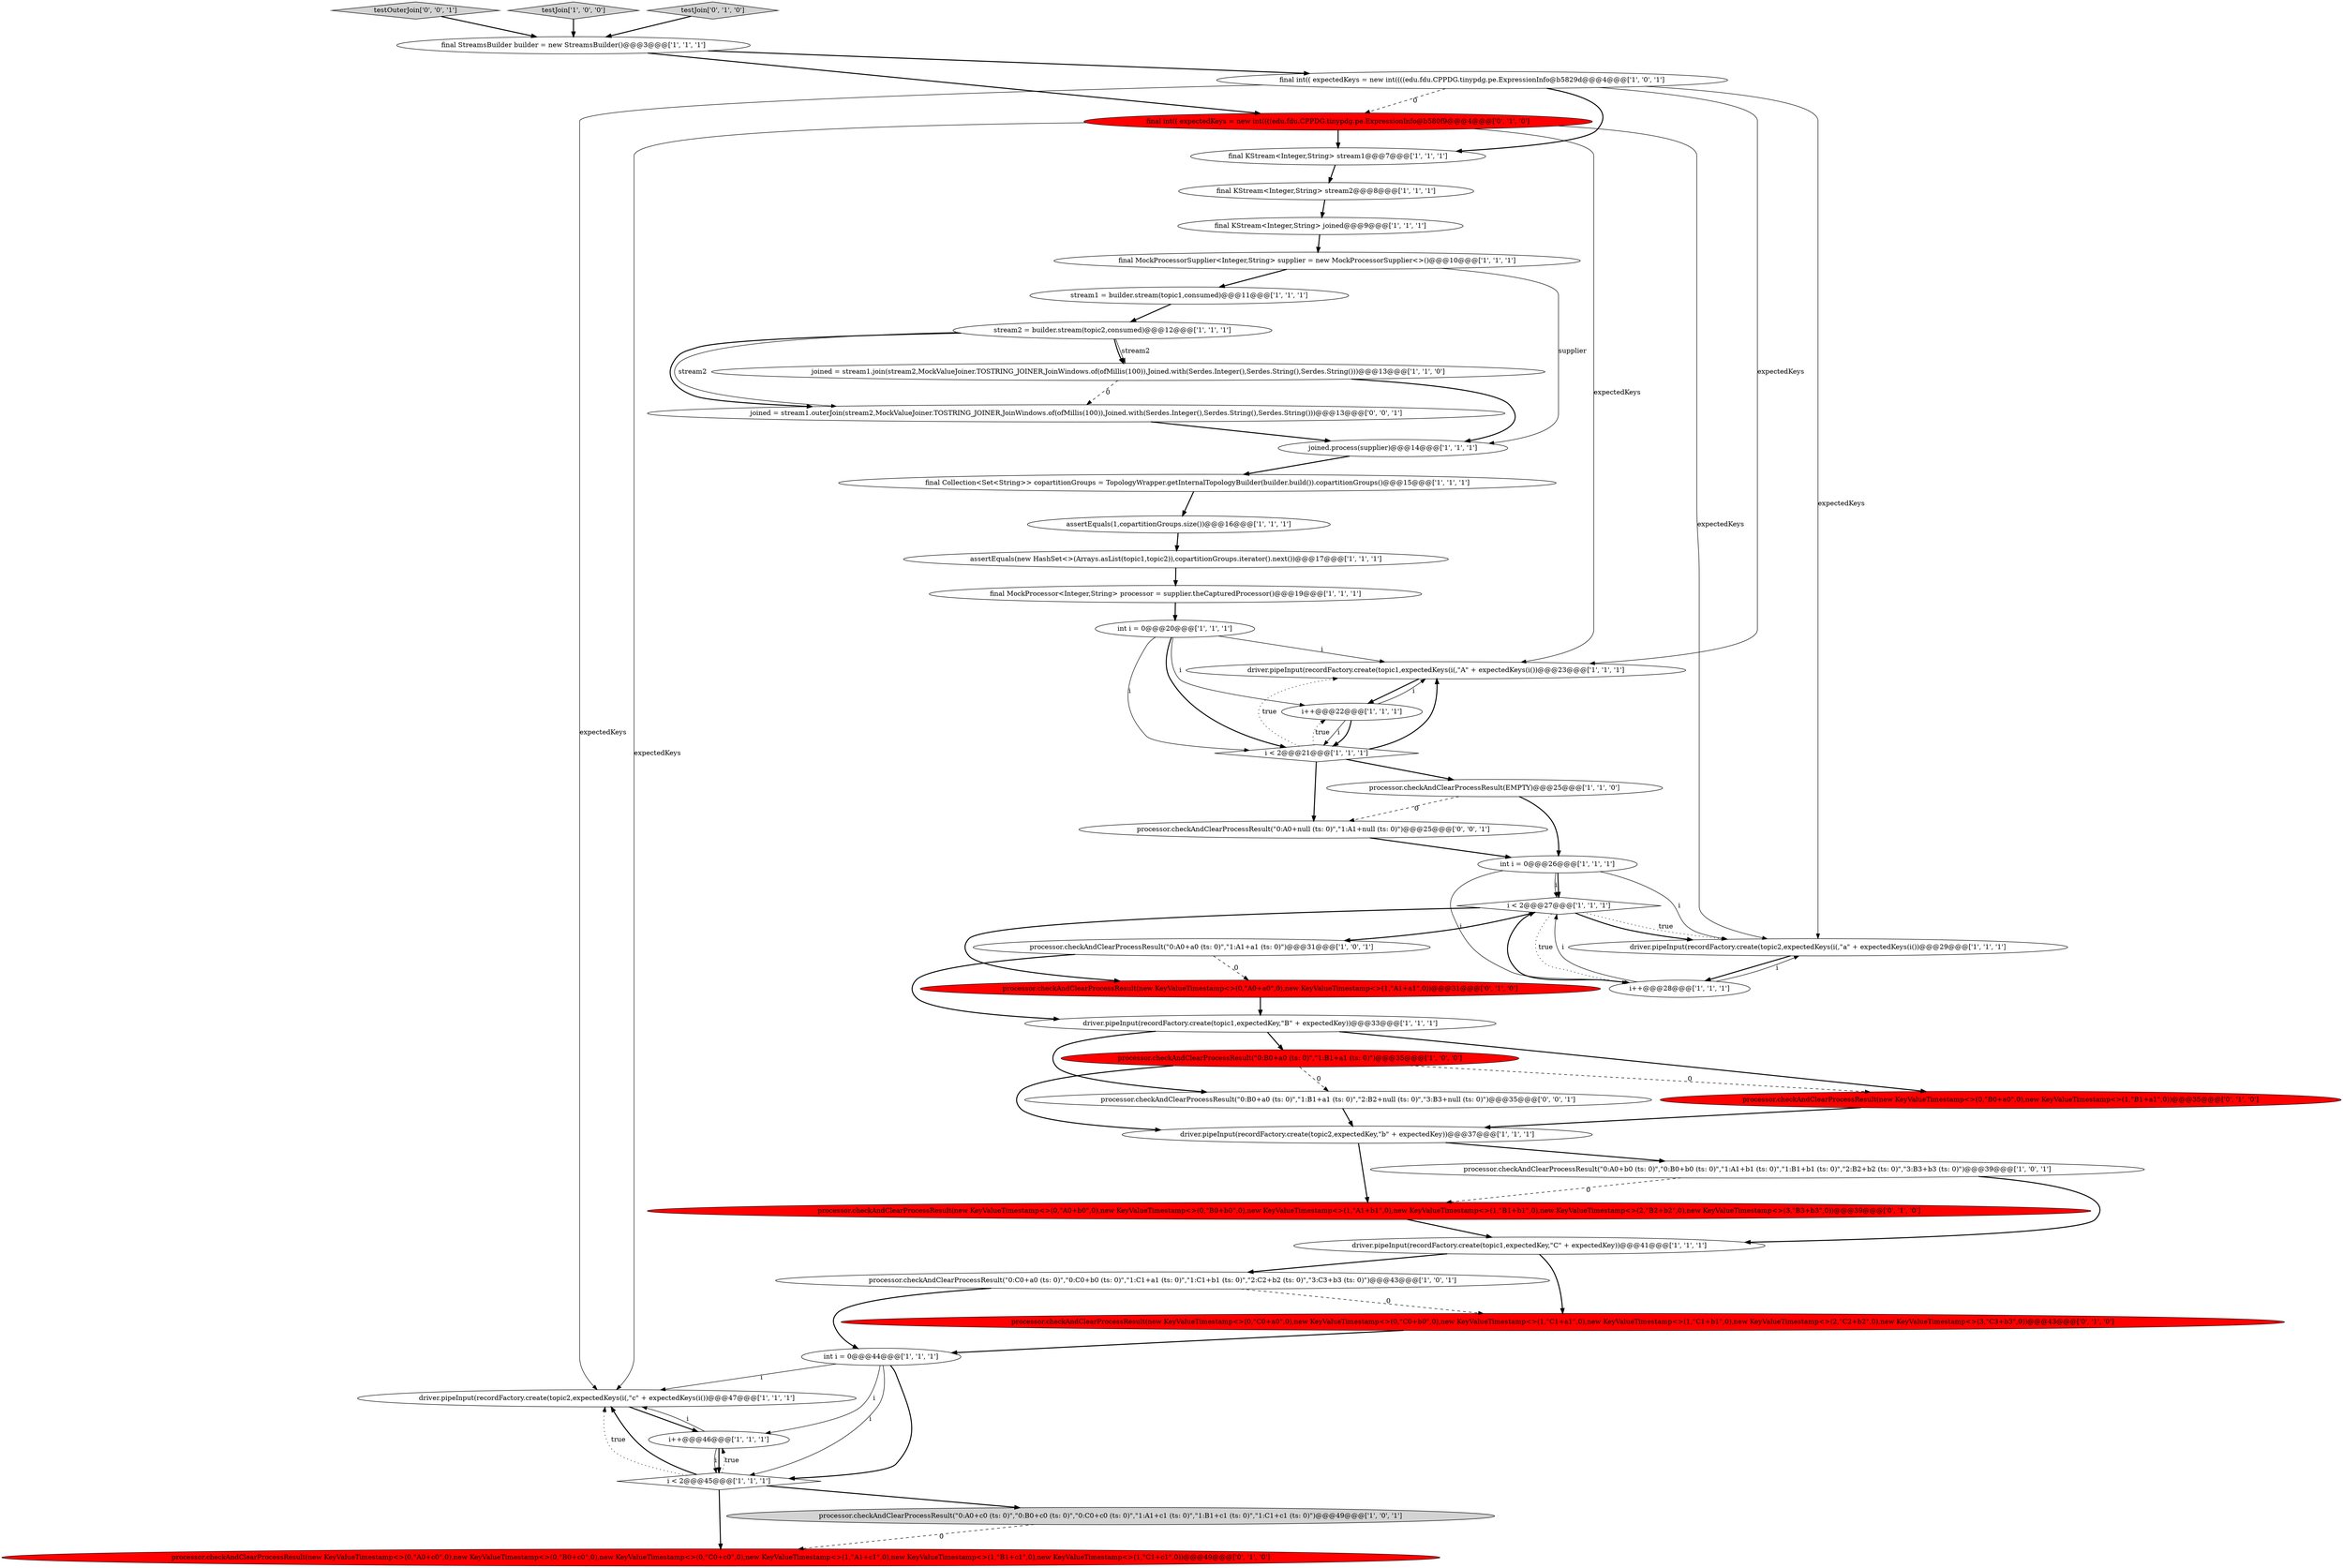 digraph {
31 [style = filled, label = "final Collection<Set<String>> copartitionGroups = TopologyWrapper.getInternalTopologyBuilder(builder.build()).copartitionGroups()@@@15@@@['1', '1', '1']", fillcolor = white, shape = ellipse image = "AAA0AAABBB1BBB"];
12 [style = filled, label = "final MockProcessorSupplier<Integer,String> supplier = new MockProcessorSupplier<>()@@@10@@@['1', '1', '1']", fillcolor = white, shape = ellipse image = "AAA0AAABBB1BBB"];
35 [style = filled, label = "final KStream<Integer,String> stream2@@@8@@@['1', '1', '1']", fillcolor = white, shape = ellipse image = "AAA0AAABBB1BBB"];
15 [style = filled, label = "driver.pipeInput(recordFactory.create(topic1,expectedKeys(i(,\"A\" + expectedKeys(i())@@@23@@@['1', '1', '1']", fillcolor = white, shape = ellipse image = "AAA0AAABBB1BBB"];
40 [style = filled, label = "processor.checkAndClearProcessResult(new KeyValueTimestamp<>(0,\"B0+a0\",0),new KeyValueTimestamp<>(1,\"B1+a1\",0))@@@35@@@['0', '1', '0']", fillcolor = red, shape = ellipse image = "AAA1AAABBB2BBB"];
19 [style = filled, label = "driver.pipeInput(recordFactory.create(topic2,expectedKeys(i(,\"c\" + expectedKeys(i())@@@47@@@['1', '1', '1']", fillcolor = white, shape = ellipse image = "AAA0AAABBB1BBB"];
5 [style = filled, label = "i < 2@@@21@@@['1', '1', '1']", fillcolor = white, shape = diamond image = "AAA0AAABBB1BBB"];
26 [style = filled, label = "processor.checkAndClearProcessResult(\"0:C0+a0 (ts: 0)\",\"0:C0+b0 (ts: 0)\",\"1:C1+a1 (ts: 0)\",\"1:C1+b1 (ts: 0)\",\"2:C2+b2 (ts: 0)\",\"3:C3+b3 (ts: 0)\")@@@43@@@['1', '0', '1']", fillcolor = white, shape = ellipse image = "AAA0AAABBB1BBB"];
25 [style = filled, label = "processor.checkAndClearProcessResult(\"0:B0+a0 (ts: 0)\",\"1:B1+a1 (ts: 0)\")@@@35@@@['1', '0', '0']", fillcolor = red, shape = ellipse image = "AAA1AAABBB1BBB"];
46 [style = filled, label = "testOuterJoin['0', '0', '1']", fillcolor = lightgray, shape = diamond image = "AAA0AAABBB3BBB"];
2 [style = filled, label = "final MockProcessor<Integer,String> processor = supplier.theCapturedProcessor()@@@19@@@['1', '1', '1']", fillcolor = white, shape = ellipse image = "AAA0AAABBB1BBB"];
33 [style = filled, label = "driver.pipeInput(recordFactory.create(topic2,expectedKey,\"b\" + expectedKey))@@@37@@@['1', '1', '1']", fillcolor = white, shape = ellipse image = "AAA0AAABBB1BBB"];
43 [style = filled, label = "processor.checkAndClearProcessResult(\"0:B0+a0 (ts: 0)\",\"1:B1+a1 (ts: 0)\",\"2:B2+null (ts: 0)\",\"3:B3+null (ts: 0)\")@@@35@@@['0', '0', '1']", fillcolor = white, shape = ellipse image = "AAA0AAABBB3BBB"];
28 [style = filled, label = "processor.checkAndClearProcessResult(\"0:A0+a0 (ts: 0)\",\"1:A1+a1 (ts: 0)\")@@@31@@@['1', '0', '1']", fillcolor = white, shape = ellipse image = "AAA0AAABBB1BBB"];
39 [style = filled, label = "processor.checkAndClearProcessResult(new KeyValueTimestamp<>(0,\"A0+c0\",0),new KeyValueTimestamp<>(0,\"B0+c0\",0),new KeyValueTimestamp<>(0,\"C0+c0\",0),new KeyValueTimestamp<>(1,\"A1+c1\",0),new KeyValueTimestamp<>(1,\"B1+c1\",0),new KeyValueTimestamp<>(1,\"C1+c1\",0))@@@49@@@['0', '1', '0']", fillcolor = red, shape = ellipse image = "AAA1AAABBB2BBB"];
9 [style = filled, label = "testJoin['1', '0', '0']", fillcolor = lightgray, shape = diamond image = "AAA0AAABBB1BBB"];
10 [style = filled, label = "i < 2@@@45@@@['1', '1', '1']", fillcolor = white, shape = diamond image = "AAA0AAABBB1BBB"];
18 [style = filled, label = "assertEquals(new HashSet<>(Arrays.asList(topic1,topic2)),copartitionGroups.iterator().next())@@@17@@@['1', '1', '1']", fillcolor = white, shape = ellipse image = "AAA0AAABBB1BBB"];
29 [style = filled, label = "i++@@@22@@@['1', '1', '1']", fillcolor = white, shape = ellipse image = "AAA0AAABBB1BBB"];
38 [style = filled, label = "processor.checkAndClearProcessResult(new KeyValueTimestamp<>(0,\"A0+b0\",0),new KeyValueTimestamp<>(0,\"B0+b0\",0),new KeyValueTimestamp<>(1,\"A1+b1\",0),new KeyValueTimestamp<>(1,\"B1+b1\",0),new KeyValueTimestamp<>(2,\"B2+b2\",0),new KeyValueTimestamp<>(3,\"B3+b3\",0))@@@39@@@['0', '1', '0']", fillcolor = red, shape = ellipse image = "AAA1AAABBB2BBB"];
44 [style = filled, label = "processor.checkAndClearProcessResult(\"0:A0+null (ts: 0)\",\"1:A1+null (ts: 0)\")@@@25@@@['0', '0', '1']", fillcolor = white, shape = ellipse image = "AAA0AAABBB3BBB"];
4 [style = filled, label = "processor.checkAndClearProcessResult(\"0:A0+b0 (ts: 0)\",\"0:B0+b0 (ts: 0)\",\"1:A1+b1 (ts: 0)\",\"1:B1+b1 (ts: 0)\",\"2:B2+b2 (ts: 0)\",\"3:B3+b3 (ts: 0)\")@@@39@@@['1', '0', '1']", fillcolor = white, shape = ellipse image = "AAA0AAABBB1BBB"];
45 [style = filled, label = "joined = stream1.outerJoin(stream2,MockValueJoiner.TOSTRING_JOINER,JoinWindows.of(ofMillis(100)),Joined.with(Serdes.Integer(),Serdes.String(),Serdes.String()))@@@13@@@['0', '0', '1']", fillcolor = white, shape = ellipse image = "AAA0AAABBB3BBB"];
37 [style = filled, label = "testJoin['0', '1', '0']", fillcolor = lightgray, shape = diamond image = "AAA0AAABBB2BBB"];
11 [style = filled, label = "processor.checkAndClearProcessResult(\"0:A0+c0 (ts: 0)\",\"0:B0+c0 (ts: 0)\",\"0:C0+c0 (ts: 0)\",\"1:A1+c1 (ts: 0)\",\"1:B1+c1 (ts: 0)\",\"1:C1+c1 (ts: 0)\")@@@49@@@['1', '0', '1']", fillcolor = lightgray, shape = ellipse image = "AAA0AAABBB1BBB"];
36 [style = filled, label = "final int(( expectedKeys = new int((((edu.fdu.CPPDG.tinypdg.pe.ExpressionInfo@b580f9@@@4@@@['0', '1', '0']", fillcolor = red, shape = ellipse image = "AAA1AAABBB2BBB"];
7 [style = filled, label = "driver.pipeInput(recordFactory.create(topic1,expectedKey,\"B\" + expectedKey))@@@33@@@['1', '1', '1']", fillcolor = white, shape = ellipse image = "AAA0AAABBB1BBB"];
21 [style = filled, label = "int i = 0@@@44@@@['1', '1', '1']", fillcolor = white, shape = ellipse image = "AAA0AAABBB1BBB"];
24 [style = filled, label = "final KStream<Integer,String> joined@@@9@@@['1', '1', '1']", fillcolor = white, shape = ellipse image = "AAA0AAABBB1BBB"];
6 [style = filled, label = "int i = 0@@@20@@@['1', '1', '1']", fillcolor = white, shape = ellipse image = "AAA0AAABBB1BBB"];
20 [style = filled, label = "assertEquals(1,copartitionGroups.size())@@@16@@@['1', '1', '1']", fillcolor = white, shape = ellipse image = "AAA0AAABBB1BBB"];
42 [style = filled, label = "processor.checkAndClearProcessResult(new KeyValueTimestamp<>(0,\"A0+a0\",0),new KeyValueTimestamp<>(1,\"A1+a1\",0))@@@31@@@['0', '1', '0']", fillcolor = red, shape = ellipse image = "AAA1AAABBB2BBB"];
32 [style = filled, label = "int i = 0@@@26@@@['1', '1', '1']", fillcolor = white, shape = ellipse image = "AAA0AAABBB1BBB"];
34 [style = filled, label = "i++@@@46@@@['1', '1', '1']", fillcolor = white, shape = ellipse image = "AAA0AAABBB1BBB"];
30 [style = filled, label = "i < 2@@@27@@@['1', '1', '1']", fillcolor = white, shape = diamond image = "AAA0AAABBB1BBB"];
13 [style = filled, label = "driver.pipeInput(recordFactory.create(topic2,expectedKeys(i(,\"a\" + expectedKeys(i())@@@29@@@['1', '1', '1']", fillcolor = white, shape = ellipse image = "AAA0AAABBB1BBB"];
16 [style = filled, label = "processor.checkAndClearProcessResult(EMPTY)@@@25@@@['1', '1', '0']", fillcolor = white, shape = ellipse image = "AAA0AAABBB1BBB"];
27 [style = filled, label = "stream1 = builder.stream(topic1,consumed)@@@11@@@['1', '1', '1']", fillcolor = white, shape = ellipse image = "AAA0AAABBB1BBB"];
14 [style = filled, label = "i++@@@28@@@['1', '1', '1']", fillcolor = white, shape = ellipse image = "AAA0AAABBB1BBB"];
17 [style = filled, label = "final int(( expectedKeys = new int((((edu.fdu.CPPDG.tinypdg.pe.ExpressionInfo@b5829d@@@4@@@['1', '0', '1']", fillcolor = white, shape = ellipse image = "AAA0AAABBB1BBB"];
1 [style = filled, label = "joined = stream1.join(stream2,MockValueJoiner.TOSTRING_JOINER,JoinWindows.of(ofMillis(100)),Joined.with(Serdes.Integer(),Serdes.String(),Serdes.String()))@@@13@@@['1', '1', '0']", fillcolor = white, shape = ellipse image = "AAA0AAABBB1BBB"];
0 [style = filled, label = "final KStream<Integer,String> stream1@@@7@@@['1', '1', '1']", fillcolor = white, shape = ellipse image = "AAA0AAABBB1BBB"];
8 [style = filled, label = "driver.pipeInput(recordFactory.create(topic1,expectedKey,\"C\" + expectedKey))@@@41@@@['1', '1', '1']", fillcolor = white, shape = ellipse image = "AAA0AAABBB1BBB"];
22 [style = filled, label = "joined.process(supplier)@@@14@@@['1', '1', '1']", fillcolor = white, shape = ellipse image = "AAA0AAABBB1BBB"];
23 [style = filled, label = "final StreamsBuilder builder = new StreamsBuilder()@@@3@@@['1', '1', '1']", fillcolor = white, shape = ellipse image = "AAA0AAABBB1BBB"];
41 [style = filled, label = "processor.checkAndClearProcessResult(new KeyValueTimestamp<>(0,\"C0+a0\",0),new KeyValueTimestamp<>(0,\"C0+b0\",0),new KeyValueTimestamp<>(1,\"C1+a1\",0),new KeyValueTimestamp<>(1,\"C1+b1\",0),new KeyValueTimestamp<>(2,\"C2+b2\",0),new KeyValueTimestamp<>(3,\"C3+b3\",0))@@@43@@@['0', '1', '0']", fillcolor = red, shape = ellipse image = "AAA1AAABBB2BBB"];
3 [style = filled, label = "stream2 = builder.stream(topic2,consumed)@@@12@@@['1', '1', '1']", fillcolor = white, shape = ellipse image = "AAA0AAABBB1BBB"];
21->10 [style = bold, label=""];
29->5 [style = bold, label=""];
30->13 [style = bold, label=""];
25->33 [style = bold, label=""];
2->6 [style = bold, label=""];
10->19 [style = bold, label=""];
32->13 [style = solid, label="i"];
10->34 [style = dotted, label="true"];
5->15 [style = bold, label=""];
29->5 [style = solid, label="i"];
25->43 [style = dashed, label="0"];
1->45 [style = dashed, label="0"];
17->13 [style = solid, label="expectedKeys"];
36->0 [style = bold, label=""];
30->28 [style = bold, label=""];
14->30 [style = solid, label="i"];
10->39 [style = bold, label=""];
45->22 [style = bold, label=""];
11->39 [style = dashed, label="0"];
7->43 [style = bold, label=""];
4->8 [style = bold, label=""];
23->17 [style = bold, label=""];
23->36 [style = bold, label=""];
5->29 [style = dotted, label="true"];
31->20 [style = bold, label=""];
17->36 [style = dashed, label="0"];
13->14 [style = bold, label=""];
36->13 [style = solid, label="expectedKeys"];
10->11 [style = bold, label=""];
3->45 [style = solid, label="stream2"];
32->30 [style = solid, label="i"];
19->34 [style = bold, label=""];
14->30 [style = bold, label=""];
6->5 [style = solid, label="i"];
41->21 [style = bold, label=""];
30->42 [style = bold, label=""];
25->40 [style = dashed, label="0"];
28->42 [style = dashed, label="0"];
16->32 [style = bold, label=""];
20->18 [style = bold, label=""];
32->14 [style = solid, label="i"];
44->32 [style = bold, label=""];
43->33 [style = bold, label=""];
12->22 [style = solid, label="supplier"];
21->10 [style = solid, label="i"];
42->7 [style = bold, label=""];
6->15 [style = solid, label="i"];
15->29 [style = bold, label=""];
24->12 [style = bold, label=""];
8->41 [style = bold, label=""];
3->1 [style = bold, label=""];
4->38 [style = dashed, label="0"];
3->45 [style = bold, label=""];
33->4 [style = bold, label=""];
16->44 [style = dashed, label="0"];
17->15 [style = solid, label="expectedKeys"];
32->30 [style = bold, label=""];
5->15 [style = dotted, label="true"];
21->34 [style = solid, label="i"];
26->41 [style = dashed, label="0"];
35->24 [style = bold, label=""];
26->21 [style = bold, label=""];
30->14 [style = dotted, label="true"];
5->16 [style = bold, label=""];
6->5 [style = bold, label=""];
40->33 [style = bold, label=""];
17->0 [style = bold, label=""];
30->13 [style = dotted, label="true"];
5->44 [style = bold, label=""];
10->19 [style = dotted, label="true"];
29->15 [style = solid, label="i"];
38->8 [style = bold, label=""];
12->27 [style = bold, label=""];
46->23 [style = bold, label=""];
7->40 [style = bold, label=""];
14->13 [style = solid, label="i"];
34->19 [style = solid, label="i"];
17->19 [style = solid, label="expectedKeys"];
36->15 [style = solid, label="expectedKeys"];
21->19 [style = solid, label="i"];
6->29 [style = solid, label="i"];
27->3 [style = bold, label=""];
28->7 [style = bold, label=""];
22->31 [style = bold, label=""];
18->2 [style = bold, label=""];
37->23 [style = bold, label=""];
34->10 [style = bold, label=""];
1->22 [style = bold, label=""];
3->1 [style = solid, label="stream2"];
9->23 [style = bold, label=""];
34->10 [style = solid, label="i"];
0->35 [style = bold, label=""];
33->38 [style = bold, label=""];
7->25 [style = bold, label=""];
36->19 [style = solid, label="expectedKeys"];
8->26 [style = bold, label=""];
}
